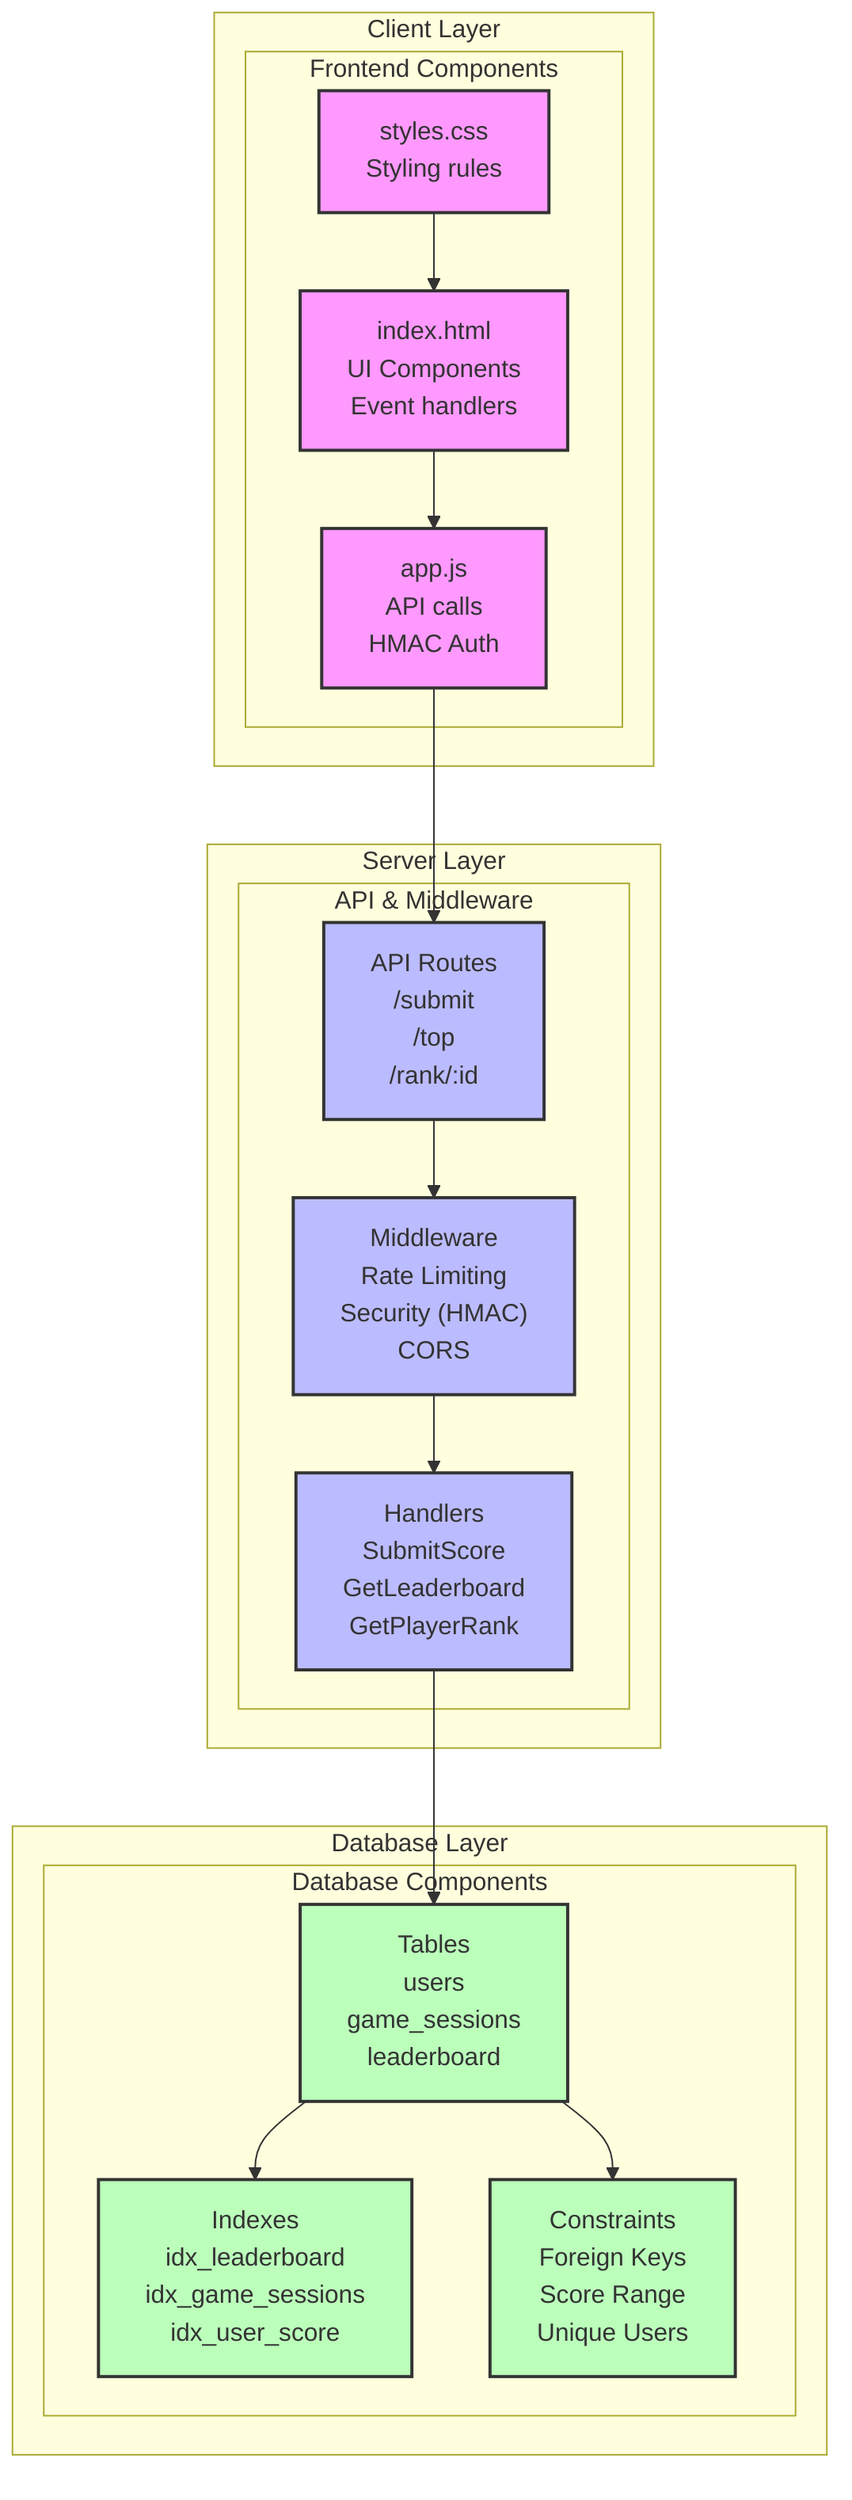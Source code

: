 graph TB
    subgraph "Client Layer"
        direction LR
        subgraph "Frontend Components"
            APP[app.js\nAPI calls\nHMAC Auth]
            HTML[index.html\nUI Components\nEvent handlers]
            CSS[styles.css\nStyling rules]
        end
    end

    subgraph "Server Layer"
        direction LR
        subgraph "API & Middleware"
            ROUTES["API Routes\n/submit\n/top\n/rank/:id"]
            MW["Middleware\nRate Limiting\nSecurity (HMAC)\nCORS"]
            HAND["Handlers\nSubmitScore\nGetLeaderboard\nGetPlayerRank"]
        end
    end

    subgraph "Database Layer"
        direction LR
        subgraph "Database Components"
            TABLES["Tables\nusers\ngame_sessions\nleaderboard"]
            IDX["Indexes\nidx_leaderboard\nidx_game_sessions\nidx_user_score"]
            CONST["Constraints\nForeign Keys\nScore Range\nUnique Users"]
        end
    end

    APP --> ROUTES
    HTML --> APP
    CSS --> HTML
    
    ROUTES --> MW
    MW --> HAND
    HAND --> TABLES
    TABLES --> IDX
    TABLES --> CONST

    style APP fill:#f9f,stroke:#333,stroke-width:2px
    style HTML fill:#f9f,stroke:#333,stroke-width:2px
    style CSS fill:#f9f,stroke:#333,stroke-width:2px
    style ROUTES fill:#bbf,stroke:#333,stroke-width:2px
    style MW fill:#bbf,stroke:#333,stroke-width:2px
    style HAND fill:#bbf,stroke:#333,stroke-width:2px
    style TABLES fill:#bfb,stroke:#333,stroke-width:2px
    style IDX fill:#bfb,stroke:#333,stroke-width:2px
    style CONST fill:#bfb,stroke:#333,stroke-width:2px